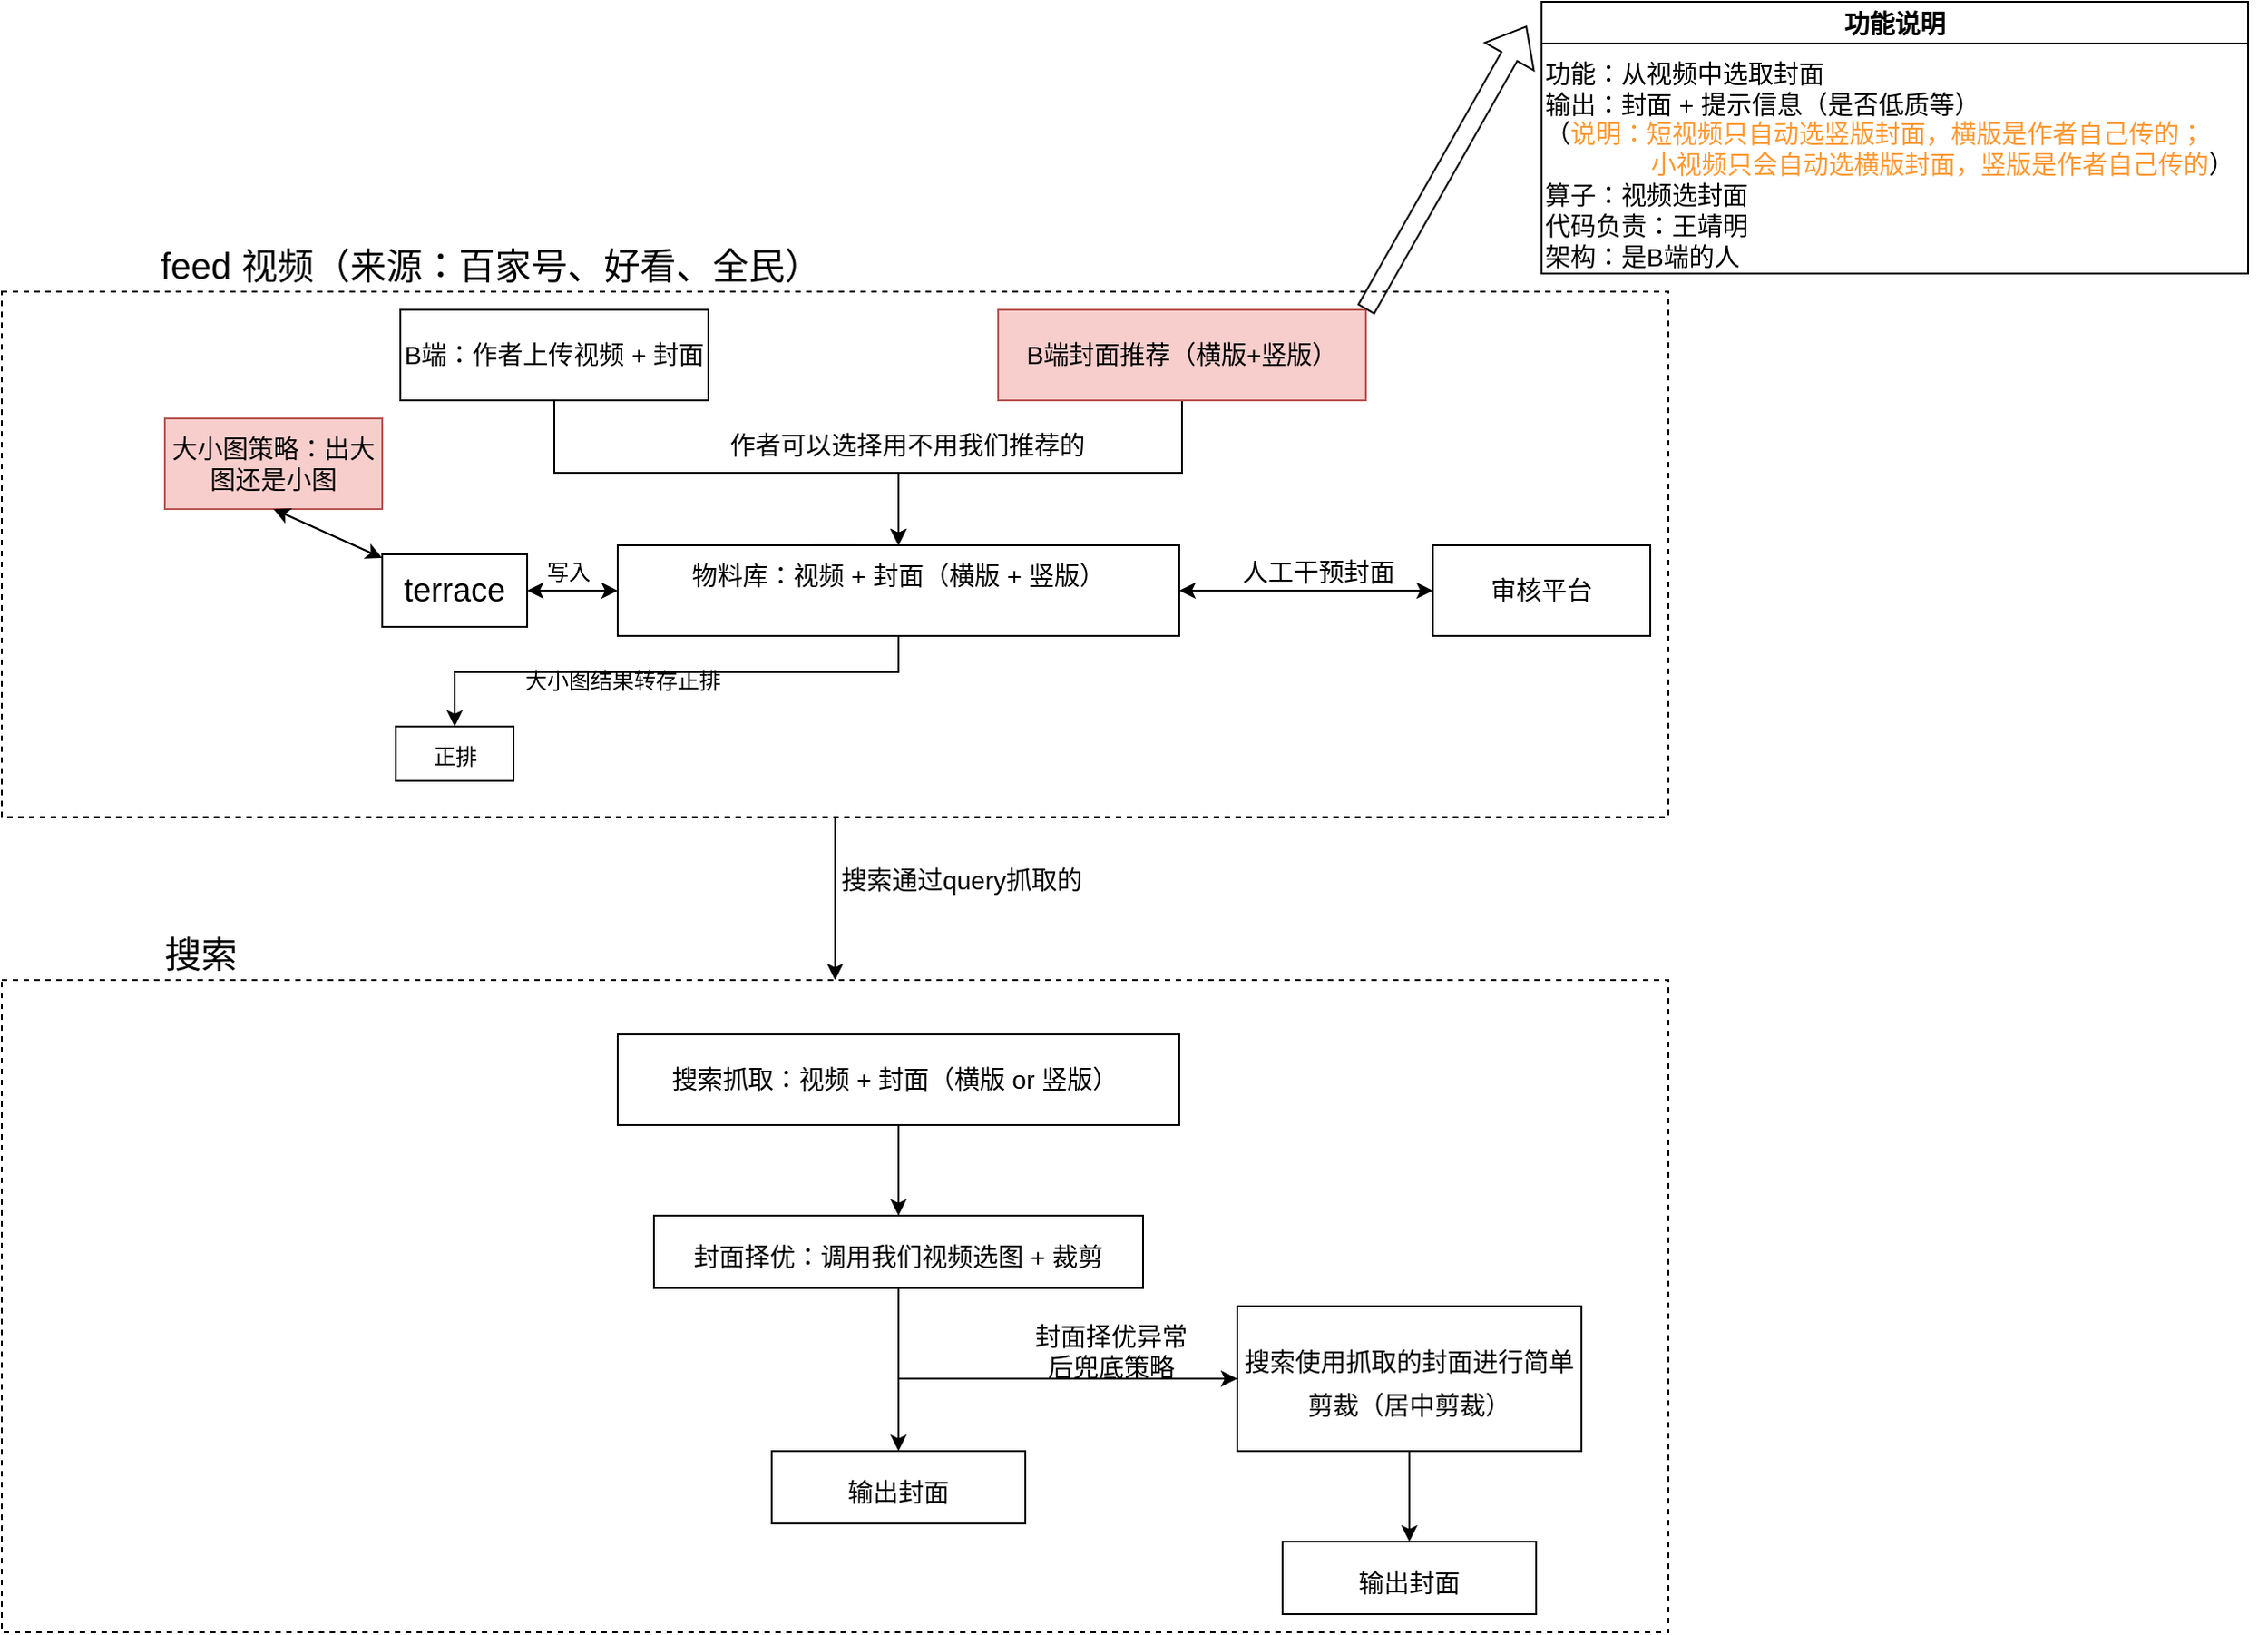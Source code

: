 <mxfile version="16.1.4" type="github">
  <diagram id="czafQkG2z_FzEas7QaTP" name="Page-1">
    <mxGraphModel dx="1892" dy="1228" grid="1" gridSize="10" guides="1" tooltips="1" connect="1" arrows="1" fold="1" page="1" pageScale="1" pageWidth="1654" pageHeight="2336" math="0" shadow="0">
      <root>
        <mxCell id="0" />
        <mxCell id="1" parent="0" />
        <mxCell id="pokAoe_vqRN141_JP_Yj-32" value="" style="rounded=0;whiteSpace=wrap;html=1;fontSize=14;fontColor=#000000;dashed=1;" parent="1" vertex="1">
          <mxGeometry x="100" y="570" width="920" height="360" as="geometry" />
        </mxCell>
        <mxCell id="Ur98yTK2i-jKAf7SOavM-11" style="edgeStyle=orthogonalEdgeStyle;rounded=0;orthogonalLoop=1;jettySize=auto;html=1;entryX=0.5;entryY=0;entryDx=0;entryDy=0;fontSize=18;fontColor=#000000;" edge="1" parent="1" source="pokAoe_vqRN141_JP_Yj-13" target="pokAoe_vqRN141_JP_Yj-32">
          <mxGeometry relative="1" as="geometry" />
        </mxCell>
        <mxCell id="pokAoe_vqRN141_JP_Yj-13" value="&lt;meta charset=&quot;utf-8&quot;&gt;&lt;span style=&quot;color: rgb(0, 0, 0); font-family: helvetica; font-size: 12px; font-style: normal; font-weight: 400; letter-spacing: normal; text-align: center; text-indent: 0px; text-transform: none; word-spacing: 0px; background-color: rgb(248, 249, 250); display: inline; float: none;&quot;&gt;大小&lt;/span&gt;" style="rounded=0;whiteSpace=wrap;html=1;fontSize=14;dashed=1;" parent="1" vertex="1">
          <mxGeometry x="100" y="190" width="920" height="290" as="geometry" />
        </mxCell>
        <mxCell id="Ur98yTK2i-jKAf7SOavM-17" style="edgeStyle=orthogonalEdgeStyle;rounded=0;orthogonalLoop=1;jettySize=auto;html=1;entryX=0.5;entryY=0;entryDx=0;entryDy=0;fontSize=12;fontColor=#000000;" edge="1" parent="1" source="pokAoe_vqRN141_JP_Yj-1" target="Ur98yTK2i-jKAf7SOavM-1">
          <mxGeometry relative="1" as="geometry">
            <Array as="points">
              <mxPoint x="595" y="400" />
              <mxPoint x="350" y="400" />
            </Array>
          </mxGeometry>
        </mxCell>
        <mxCell id="pokAoe_vqRN141_JP_Yj-1" value="&lt;font style=&quot;font-size: 14px&quot;&gt;物料库：视频 + 封面（横版 + 竖版）&lt;br&gt;&amp;nbsp;&lt;/font&gt;" style="rounded=0;whiteSpace=wrap;html=1;" parent="1" vertex="1">
          <mxGeometry x="440" y="330" width="310" height="50" as="geometry" />
        </mxCell>
        <mxCell id="pokAoe_vqRN141_JP_Yj-7" style="edgeStyle=orthogonalEdgeStyle;rounded=0;orthogonalLoop=1;jettySize=auto;html=1;fontSize=14;" parent="1" source="pokAoe_vqRN141_JP_Yj-2" target="pokAoe_vqRN141_JP_Yj-1" edge="1">
          <mxGeometry relative="1" as="geometry" />
        </mxCell>
        <mxCell id="pokAoe_vqRN141_JP_Yj-2" value="&lt;font style=&quot;font-size: 14px&quot;&gt;B端：作者上传视频 + 封面&lt;/font&gt;" style="rounded=0;whiteSpace=wrap;html=1;" parent="1" vertex="1">
          <mxGeometry x="320" y="200" width="170" height="50" as="geometry" />
        </mxCell>
        <mxCell id="pokAoe_vqRN141_JP_Yj-8" style="edgeStyle=orthogonalEdgeStyle;rounded=0;orthogonalLoop=1;jettySize=auto;html=1;entryX=0.5;entryY=0;entryDx=0;entryDy=0;fontSize=14;" parent="1" source="pokAoe_vqRN141_JP_Yj-3" target="pokAoe_vqRN141_JP_Yj-1" edge="1">
          <mxGeometry relative="1" as="geometry" />
        </mxCell>
        <mxCell id="pokAoe_vqRN141_JP_Yj-3" value="&lt;font style=&quot;font-size: 14px&quot;&gt;B端封面推荐（横版+竖版）&lt;/font&gt;" style="rounded=0;whiteSpace=wrap;html=1;fillColor=#f8cecc;strokeColor=#b85450;" parent="1" vertex="1">
          <mxGeometry x="650" y="200" width="203" height="50" as="geometry" />
        </mxCell>
        <mxCell id="pokAoe_vqRN141_JP_Yj-4" value="&lt;span style=&quot;font-size: 14px&quot;&gt;审核平台&lt;/span&gt;" style="rounded=0;whiteSpace=wrap;html=1;" parent="1" vertex="1">
          <mxGeometry x="890" y="330" width="120" height="50" as="geometry" />
        </mxCell>
        <mxCell id="pokAoe_vqRN141_JP_Yj-5" value="" style="endArrow=classic;startArrow=classic;html=1;rounded=0;fontSize=14;entryX=0;entryY=0.5;entryDx=0;entryDy=0;exitX=1;exitY=0.5;exitDx=0;exitDy=0;" parent="1" source="pokAoe_vqRN141_JP_Yj-1" target="pokAoe_vqRN141_JP_Yj-4" edge="1">
          <mxGeometry width="50" height="50" relative="1" as="geometry">
            <mxPoint x="777" y="360" as="sourcePoint" />
            <mxPoint x="827" y="310" as="targetPoint" />
          </mxGeometry>
        </mxCell>
        <mxCell id="pokAoe_vqRN141_JP_Yj-6" value="人工干预封面" style="text;html=1;strokeColor=none;fillColor=none;align=center;verticalAlign=middle;whiteSpace=wrap;rounded=0;fontSize=14;" parent="1" vertex="1">
          <mxGeometry x="782" y="330" width="90" height="30" as="geometry" />
        </mxCell>
        <mxCell id="pokAoe_vqRN141_JP_Yj-9" value="作者可以选择用不用我们推荐的" style="text;html=1;strokeColor=none;fillColor=none;align=center;verticalAlign=middle;whiteSpace=wrap;rounded=0;fontSize=14;" parent="1" vertex="1">
          <mxGeometry x="490" y="260" width="220" height="30" as="geometry" />
        </mxCell>
        <mxCell id="pokAoe_vqRN141_JP_Yj-10" value="" style="shape=flexArrow;endArrow=classic;html=1;rounded=0;fontSize=14;exitX=1;exitY=0;exitDx=0;exitDy=0;entryX=-0.021;entryY=0.088;entryDx=0;entryDy=0;entryPerimeter=0;" parent="1" source="pokAoe_vqRN141_JP_Yj-3" target="pokAoe_vqRN141_JP_Yj-11" edge="1">
          <mxGeometry width="50" height="50" relative="1" as="geometry">
            <mxPoint x="860" y="200" as="sourcePoint" />
            <mxPoint x="940" y="190" as="targetPoint" />
          </mxGeometry>
        </mxCell>
        <mxCell id="pokAoe_vqRN141_JP_Yj-11" value="功能说明" style="swimlane;fontSize=14;" parent="1" vertex="1">
          <mxGeometry x="950" y="30" width="390" height="150" as="geometry">
            <mxRectangle x="950" y="30" width="150" height="23" as="alternateBounds" />
          </mxGeometry>
        </mxCell>
        <mxCell id="pokAoe_vqRN141_JP_Yj-12" value="功能：从视频中选取封面&lt;br&gt;输出：封面 + 提示信息（是否低质等）&lt;br&gt;（&lt;font color=&quot;#ff9933&quot;&gt;说明：短视频只自动选竖版封面，横版是作者自己传的；&lt;br&gt;&amp;nbsp; &amp;nbsp; &amp;nbsp; &amp;nbsp; &amp;nbsp; &amp;nbsp; &amp;nbsp; &amp;nbsp;小视频只会自动选横版封面，竖版是作者自己传的&lt;/font&gt;）&lt;br&gt;算子：视频选封面&amp;nbsp;&lt;br&gt;代码负责：王靖明&lt;br&gt;架构：是B端的人" style="text;html=1;align=left;verticalAlign=middle;resizable=0;points=[];autosize=1;strokeColor=none;fillColor=none;fontSize=14;" parent="pokAoe_vqRN141_JP_Yj-11" vertex="1">
          <mxGeometry y="30" width="400" height="120" as="geometry" />
        </mxCell>
        <mxCell id="pokAoe_vqRN141_JP_Yj-14" value="&lt;font style=&quot;font-size: 20px&quot;&gt;feed 视频（来源：百家号、好看、全民）&lt;/font&gt;" style="text;html=1;strokeColor=none;fillColor=none;align=center;verticalAlign=middle;whiteSpace=wrap;rounded=0;dashed=1;fontSize=14;" parent="1" vertex="1">
          <mxGeometry x="170" y="160" width="400" height="30" as="geometry" />
        </mxCell>
        <mxCell id="pokAoe_vqRN141_JP_Yj-15" value="&lt;span style=&quot;font-size: 14px&quot;&gt;大小图策略：出大图还是小图&lt;/span&gt;" style="rounded=0;whiteSpace=wrap;html=1;fillColor=#f8cecc;strokeColor=#b85450;" parent="1" vertex="1">
          <mxGeometry x="190" y="260" width="120" height="50" as="geometry" />
        </mxCell>
        <mxCell id="pokAoe_vqRN141_JP_Yj-28" style="edgeStyle=orthogonalEdgeStyle;rounded=0;orthogonalLoop=1;jettySize=auto;html=1;entryX=0.5;entryY=0;entryDx=0;entryDy=0;fontSize=14;fontColor=#000000;" parent="1" source="pokAoe_vqRN141_JP_Yj-18" target="pokAoe_vqRN141_JP_Yj-20" edge="1">
          <mxGeometry relative="1" as="geometry" />
        </mxCell>
        <mxCell id="pokAoe_vqRN141_JP_Yj-18" value="&lt;font style=&quot;font-size: 14px&quot;&gt;搜索抓取：视频 + 封面（横版 or 竖版）&amp;nbsp;&lt;/font&gt;" style="rounded=0;whiteSpace=wrap;html=1;" parent="1" vertex="1">
          <mxGeometry x="440" y="600" width="310" height="50" as="geometry" />
        </mxCell>
        <mxCell id="pokAoe_vqRN141_JP_Yj-23" style="edgeStyle=orthogonalEdgeStyle;rounded=0;orthogonalLoop=1;jettySize=auto;html=1;entryX=0.5;entryY=0;entryDx=0;entryDy=0;fontSize=14;fontColor=#000000;" parent="1" source="pokAoe_vqRN141_JP_Yj-20" target="pokAoe_vqRN141_JP_Yj-22" edge="1">
          <mxGeometry relative="1" as="geometry" />
        </mxCell>
        <mxCell id="pokAoe_vqRN141_JP_Yj-31" style="edgeStyle=orthogonalEdgeStyle;rounded=0;orthogonalLoop=1;jettySize=auto;html=1;entryX=0;entryY=0.5;entryDx=0;entryDy=0;fontSize=14;fontColor=#000000;" parent="1" source="pokAoe_vqRN141_JP_Yj-20" target="pokAoe_vqRN141_JP_Yj-24" edge="1">
          <mxGeometry relative="1" as="geometry">
            <Array as="points">
              <mxPoint x="595" y="790" />
            </Array>
          </mxGeometry>
        </mxCell>
        <mxCell id="pokAoe_vqRN141_JP_Yj-20" value="&lt;font color=&quot;#000000&quot; style=&quot;font-size: 14px&quot;&gt;封面择优：调用我们视频选图 + 裁剪&lt;/font&gt;" style="rounded=0;whiteSpace=wrap;html=1;fontSize=20;fontColor=#FF9933;align=center;" parent="1" vertex="1">
          <mxGeometry x="460" y="700" width="270" height="40" as="geometry" />
        </mxCell>
        <mxCell id="pokAoe_vqRN141_JP_Yj-21" value="搜索通过query抓取的" style="text;html=1;strokeColor=none;fillColor=none;align=center;verticalAlign=middle;whiteSpace=wrap;rounded=0;dashed=1;fontSize=14;fontColor=#000000;" parent="1" vertex="1">
          <mxGeometry x="540" y="500" width="180" height="30" as="geometry" />
        </mxCell>
        <mxCell id="pokAoe_vqRN141_JP_Yj-22" value="&lt;font color=&quot;#000000&quot; style=&quot;font-size: 14px&quot;&gt;输出封面&lt;/font&gt;" style="rounded=0;whiteSpace=wrap;html=1;fontSize=20;fontColor=#FF9933;align=center;" parent="1" vertex="1">
          <mxGeometry x="525" y="830" width="140" height="40" as="geometry" />
        </mxCell>
        <mxCell id="pokAoe_vqRN141_JP_Yj-27" style="edgeStyle=orthogonalEdgeStyle;rounded=0;orthogonalLoop=1;jettySize=auto;html=1;entryX=0.5;entryY=0;entryDx=0;entryDy=0;fontSize=14;fontColor=#000000;" parent="1" source="pokAoe_vqRN141_JP_Yj-24" target="pokAoe_vqRN141_JP_Yj-26" edge="1">
          <mxGeometry relative="1" as="geometry" />
        </mxCell>
        <mxCell id="pokAoe_vqRN141_JP_Yj-24" value="&lt;font color=&quot;#000000&quot; style=&quot;font-size: 14px&quot;&gt;搜索使用抓取的封面进行简单剪裁（居中剪裁）&lt;/font&gt;" style="rounded=0;whiteSpace=wrap;html=1;fontSize=20;fontColor=#FF9933;align=center;" parent="1" vertex="1">
          <mxGeometry x="782" y="750" width="190" height="80" as="geometry" />
        </mxCell>
        <mxCell id="pokAoe_vqRN141_JP_Yj-26" value="&lt;font color=&quot;#000000&quot; style=&quot;font-size: 14px&quot;&gt;输出封面&lt;/font&gt;" style="rounded=0;whiteSpace=wrap;html=1;fontSize=20;fontColor=#FF9933;align=center;" parent="1" vertex="1">
          <mxGeometry x="807" y="880" width="140" height="40" as="geometry" />
        </mxCell>
        <mxCell id="pokAoe_vqRN141_JP_Yj-30" value="封面择优异常后兜底策略" style="text;html=1;strokeColor=none;fillColor=none;align=center;verticalAlign=middle;whiteSpace=wrap;rounded=0;fontSize=14;fontColor=#000000;" parent="1" vertex="1">
          <mxGeometry x="665" y="760" width="95" height="30" as="geometry" />
        </mxCell>
        <mxCell id="pokAoe_vqRN141_JP_Yj-33" value="&lt;span style=&quot;font-size: 20px&quot;&gt;搜索&lt;/span&gt;" style="text;html=1;strokeColor=none;fillColor=none;align=center;verticalAlign=middle;whiteSpace=wrap;rounded=0;dashed=1;fontSize=14;" parent="1" vertex="1">
          <mxGeometry x="160" y="540" width="100" height="30" as="geometry" />
        </mxCell>
        <mxCell id="Ur98yTK2i-jKAf7SOavM-1" value="&lt;font color=&quot;#000000&quot; style=&quot;font-size: 12px&quot;&gt;正排&lt;/font&gt;" style="rounded=0;whiteSpace=wrap;html=1;fontSize=18;fontColor=#FF0000;" vertex="1" parent="1">
          <mxGeometry x="317.5" y="430" width="65" height="30" as="geometry" />
        </mxCell>
        <mxCell id="Ur98yTK2i-jKAf7SOavM-7" value="terrace" style="rounded=0;whiteSpace=wrap;html=1;fontSize=18;fontColor=#000000;" vertex="1" parent="1">
          <mxGeometry x="310" y="335" width="80" height="40" as="geometry" />
        </mxCell>
        <mxCell id="Ur98yTK2i-jKAf7SOavM-8" value="" style="endArrow=classic;startArrow=classic;html=1;rounded=0;fontSize=18;fontColor=#000000;entryX=0.5;entryY=1;entryDx=0;entryDy=0;" edge="1" parent="1" source="Ur98yTK2i-jKAf7SOavM-7" target="pokAoe_vqRN141_JP_Yj-15">
          <mxGeometry width="50" height="50" relative="1" as="geometry">
            <mxPoint x="250" y="375" as="sourcePoint" />
            <mxPoint x="300" y="325" as="targetPoint" />
          </mxGeometry>
        </mxCell>
        <mxCell id="Ur98yTK2i-jKAf7SOavM-10" value="" style="endArrow=classic;startArrow=classic;html=1;rounded=0;fontSize=18;fontColor=#000000;exitX=1;exitY=0.5;exitDx=0;exitDy=0;entryX=0;entryY=0.5;entryDx=0;entryDy=0;" edge="1" parent="1" source="Ur98yTK2i-jKAf7SOavM-7" target="pokAoe_vqRN141_JP_Yj-1">
          <mxGeometry width="50" height="50" relative="1" as="geometry">
            <mxPoint x="390" y="410" as="sourcePoint" />
            <mxPoint x="440" y="360" as="targetPoint" />
          </mxGeometry>
        </mxCell>
        <mxCell id="Ur98yTK2i-jKAf7SOavM-15" value="大小图结果转存正排" style="text;html=1;strokeColor=none;fillColor=none;align=center;verticalAlign=middle;whiteSpace=wrap;rounded=0;fontSize=12;fontColor=#000000;" vertex="1" parent="1">
          <mxGeometry x="382.5" y="390" width="120" height="30" as="geometry" />
        </mxCell>
        <mxCell id="Ur98yTK2i-jKAf7SOavM-18" value="写入" style="text;html=1;strokeColor=none;fillColor=none;align=center;verticalAlign=middle;whiteSpace=wrap;rounded=0;fontSize=12;fontColor=#000000;" vertex="1" parent="1">
          <mxGeometry x="382.5" y="330" width="60" height="30" as="geometry" />
        </mxCell>
      </root>
    </mxGraphModel>
  </diagram>
</mxfile>
